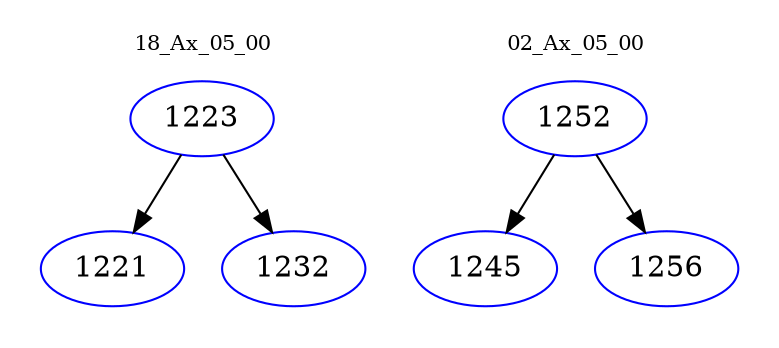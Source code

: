 digraph{
subgraph cluster_0 {
color = white
label = "18_Ax_05_00";
fontsize=10;
T0_1223 [label="1223", color="blue"]
T0_1223 -> T0_1221 [color="black"]
T0_1221 [label="1221", color="blue"]
T0_1223 -> T0_1232 [color="black"]
T0_1232 [label="1232", color="blue"]
}
subgraph cluster_1 {
color = white
label = "02_Ax_05_00";
fontsize=10;
T1_1252 [label="1252", color="blue"]
T1_1252 -> T1_1245 [color="black"]
T1_1245 [label="1245", color="blue"]
T1_1252 -> T1_1256 [color="black"]
T1_1256 [label="1256", color="blue"]
}
}
